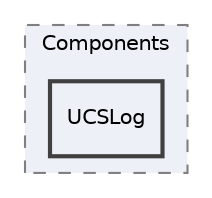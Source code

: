 digraph "Editor/UI/Components/Logger/Components/UCSLog"
{
 // LATEX_PDF_SIZE
  edge [fontname="Helvetica",fontsize="10",labelfontname="Helvetica",labelfontsize="10"];
  node [fontname="Helvetica",fontsize="10",shape=record];
  compound=true
  subgraph clusterdir_d899b16968b82f1505455141eb0c65da {
    graph [ bgcolor="#edf0f7", pencolor="grey50", style="filled,dashed,", label="Components", fontname="Helvetica", fontsize="10", URL="dir_d899b16968b82f1505455141eb0c65da.html"]
  dir_557a0737737eb89f7e2887a7997b67da [shape=box, label="UCSLog", style="filled,bold,", fillcolor="#edf0f7", color="grey25", URL="dir_557a0737737eb89f7e2887a7997b67da.html"];
  }
}
